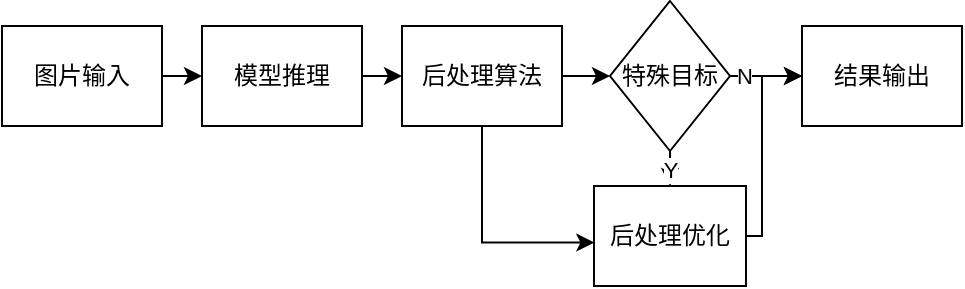 <mxfile version="16.2.2" type="github">
  <diagram id="SYhz2E_SLLpf6nUCebB-" name="Page-1">
    <mxGraphModel dx="677" dy="363" grid="1" gridSize="10" guides="1" tooltips="1" connect="1" arrows="1" fold="1" page="1" pageScale="1" pageWidth="827" pageHeight="1169" math="0" shadow="0">
      <root>
        <mxCell id="0" />
        <mxCell id="1" parent="0" />
        <mxCell id="ke7xlkD7LGY2HUiV2v0M-6" style="edgeStyle=orthogonalEdgeStyle;rounded=0;orthogonalLoop=1;jettySize=auto;html=1;exitX=1;exitY=0.5;exitDx=0;exitDy=0;entryX=0;entryY=0.5;entryDx=0;entryDy=0;" edge="1" parent="1" source="ke7xlkD7LGY2HUiV2v0M-1" target="ke7xlkD7LGY2HUiV2v0M-2">
          <mxGeometry relative="1" as="geometry" />
        </mxCell>
        <mxCell id="ke7xlkD7LGY2HUiV2v0M-1" value="图片输入" style="rounded=0;whiteSpace=wrap;html=1;" vertex="1" parent="1">
          <mxGeometry x="80" y="230" width="80" height="50" as="geometry" />
        </mxCell>
        <mxCell id="ke7xlkD7LGY2HUiV2v0M-7" style="edgeStyle=orthogonalEdgeStyle;rounded=0;orthogonalLoop=1;jettySize=auto;html=1;exitX=1;exitY=0.5;exitDx=0;exitDy=0;entryX=0;entryY=0.5;entryDx=0;entryDy=0;" edge="1" parent="1" source="ke7xlkD7LGY2HUiV2v0M-2" target="ke7xlkD7LGY2HUiV2v0M-3">
          <mxGeometry relative="1" as="geometry" />
        </mxCell>
        <mxCell id="ke7xlkD7LGY2HUiV2v0M-2" value="模型推理" style="rounded=0;whiteSpace=wrap;html=1;" vertex="1" parent="1">
          <mxGeometry x="180" y="230" width="80" height="50" as="geometry" />
        </mxCell>
        <mxCell id="ke7xlkD7LGY2HUiV2v0M-10" style="edgeStyle=orthogonalEdgeStyle;rounded=0;orthogonalLoop=1;jettySize=auto;html=1;exitX=1;exitY=0.5;exitDx=0;exitDy=0;entryX=0;entryY=0.5;entryDx=0;entryDy=0;" edge="1" parent="1" source="ke7xlkD7LGY2HUiV2v0M-3" target="ke7xlkD7LGY2HUiV2v0M-11">
          <mxGeometry relative="1" as="geometry">
            <mxPoint x="390" y="255" as="targetPoint" />
          </mxGeometry>
        </mxCell>
        <mxCell id="ke7xlkD7LGY2HUiV2v0M-14" style="edgeStyle=orthogonalEdgeStyle;rounded=0;orthogonalLoop=1;jettySize=auto;html=1;exitX=0.5;exitY=1;exitDx=0;exitDy=0;entryX=0.002;entryY=0.566;entryDx=0;entryDy=0;entryPerimeter=0;" edge="1" parent="1" source="ke7xlkD7LGY2HUiV2v0M-3" target="ke7xlkD7LGY2HUiV2v0M-4">
          <mxGeometry relative="1" as="geometry" />
        </mxCell>
        <mxCell id="ke7xlkD7LGY2HUiV2v0M-3" value="后处理算法" style="rounded=0;whiteSpace=wrap;html=1;" vertex="1" parent="1">
          <mxGeometry x="280" y="230" width="80" height="50" as="geometry" />
        </mxCell>
        <mxCell id="ke7xlkD7LGY2HUiV2v0M-15" style="edgeStyle=orthogonalEdgeStyle;rounded=0;orthogonalLoop=1;jettySize=auto;html=1;exitX=1;exitY=0.5;exitDx=0;exitDy=0;entryX=0;entryY=0.5;entryDx=0;entryDy=0;" edge="1" parent="1" source="ke7xlkD7LGY2HUiV2v0M-4" target="ke7xlkD7LGY2HUiV2v0M-5">
          <mxGeometry relative="1" as="geometry">
            <Array as="points">
              <mxPoint x="460" y="335" />
              <mxPoint x="460" y="255" />
            </Array>
          </mxGeometry>
        </mxCell>
        <mxCell id="ke7xlkD7LGY2HUiV2v0M-4" value="后处理优化" style="rounded=0;whiteSpace=wrap;html=1;" vertex="1" parent="1">
          <mxGeometry x="376" y="310" width="76" height="50" as="geometry" />
        </mxCell>
        <mxCell id="ke7xlkD7LGY2HUiV2v0M-5" value="结果输出" style="rounded=0;whiteSpace=wrap;html=1;" vertex="1" parent="1">
          <mxGeometry x="480" y="230" width="80" height="50" as="geometry" />
        </mxCell>
        <mxCell id="ke7xlkD7LGY2HUiV2v0M-12" value="" style="edgeStyle=orthogonalEdgeStyle;rounded=0;orthogonalLoop=1;jettySize=auto;html=1;" edge="1" parent="1" source="ke7xlkD7LGY2HUiV2v0M-11" target="ke7xlkD7LGY2HUiV2v0M-5">
          <mxGeometry relative="1" as="geometry" />
        </mxCell>
        <mxCell id="ke7xlkD7LGY2HUiV2v0M-17" value="N" style="edgeLabel;html=1;align=center;verticalAlign=middle;resizable=0;points=[];" vertex="1" connectable="0" parent="ke7xlkD7LGY2HUiV2v0M-12">
          <mxGeometry x="-0.329" relative="1" as="geometry">
            <mxPoint x="-8" as="offset" />
          </mxGeometry>
        </mxCell>
        <mxCell id="ke7xlkD7LGY2HUiV2v0M-13" value="Y" style="edgeStyle=orthogonalEdgeStyle;rounded=0;orthogonalLoop=1;jettySize=auto;html=1;exitX=0.5;exitY=1;exitDx=0;exitDy=0;entryX=0.5;entryY=0;entryDx=0;entryDy=0;" edge="1" parent="1" source="ke7xlkD7LGY2HUiV2v0M-11" target="ke7xlkD7LGY2HUiV2v0M-4">
          <mxGeometry relative="1" as="geometry" />
        </mxCell>
        <mxCell id="ke7xlkD7LGY2HUiV2v0M-11" value="特殊目标" style="rhombus;whiteSpace=wrap;html=1;" vertex="1" parent="1">
          <mxGeometry x="384" y="217.5" width="60" height="75" as="geometry" />
        </mxCell>
      </root>
    </mxGraphModel>
  </diagram>
</mxfile>
